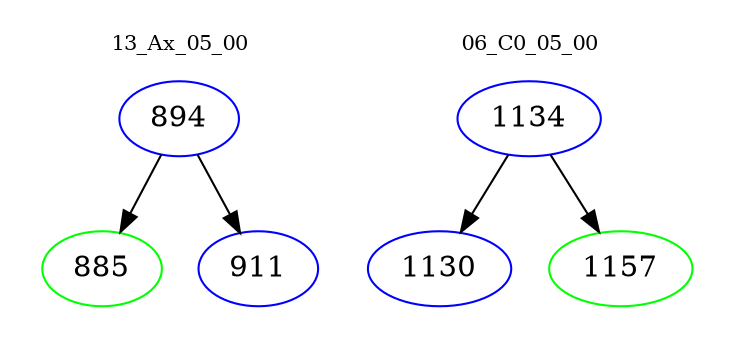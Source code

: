 digraph{
subgraph cluster_0 {
color = white
label = "13_Ax_05_00";
fontsize=10;
T0_894 [label="894", color="blue"]
T0_894 -> T0_885 [color="black"]
T0_885 [label="885", color="green"]
T0_894 -> T0_911 [color="black"]
T0_911 [label="911", color="blue"]
}
subgraph cluster_1 {
color = white
label = "06_C0_05_00";
fontsize=10;
T1_1134 [label="1134", color="blue"]
T1_1134 -> T1_1130 [color="black"]
T1_1130 [label="1130", color="blue"]
T1_1134 -> T1_1157 [color="black"]
T1_1157 [label="1157", color="green"]
}
}
